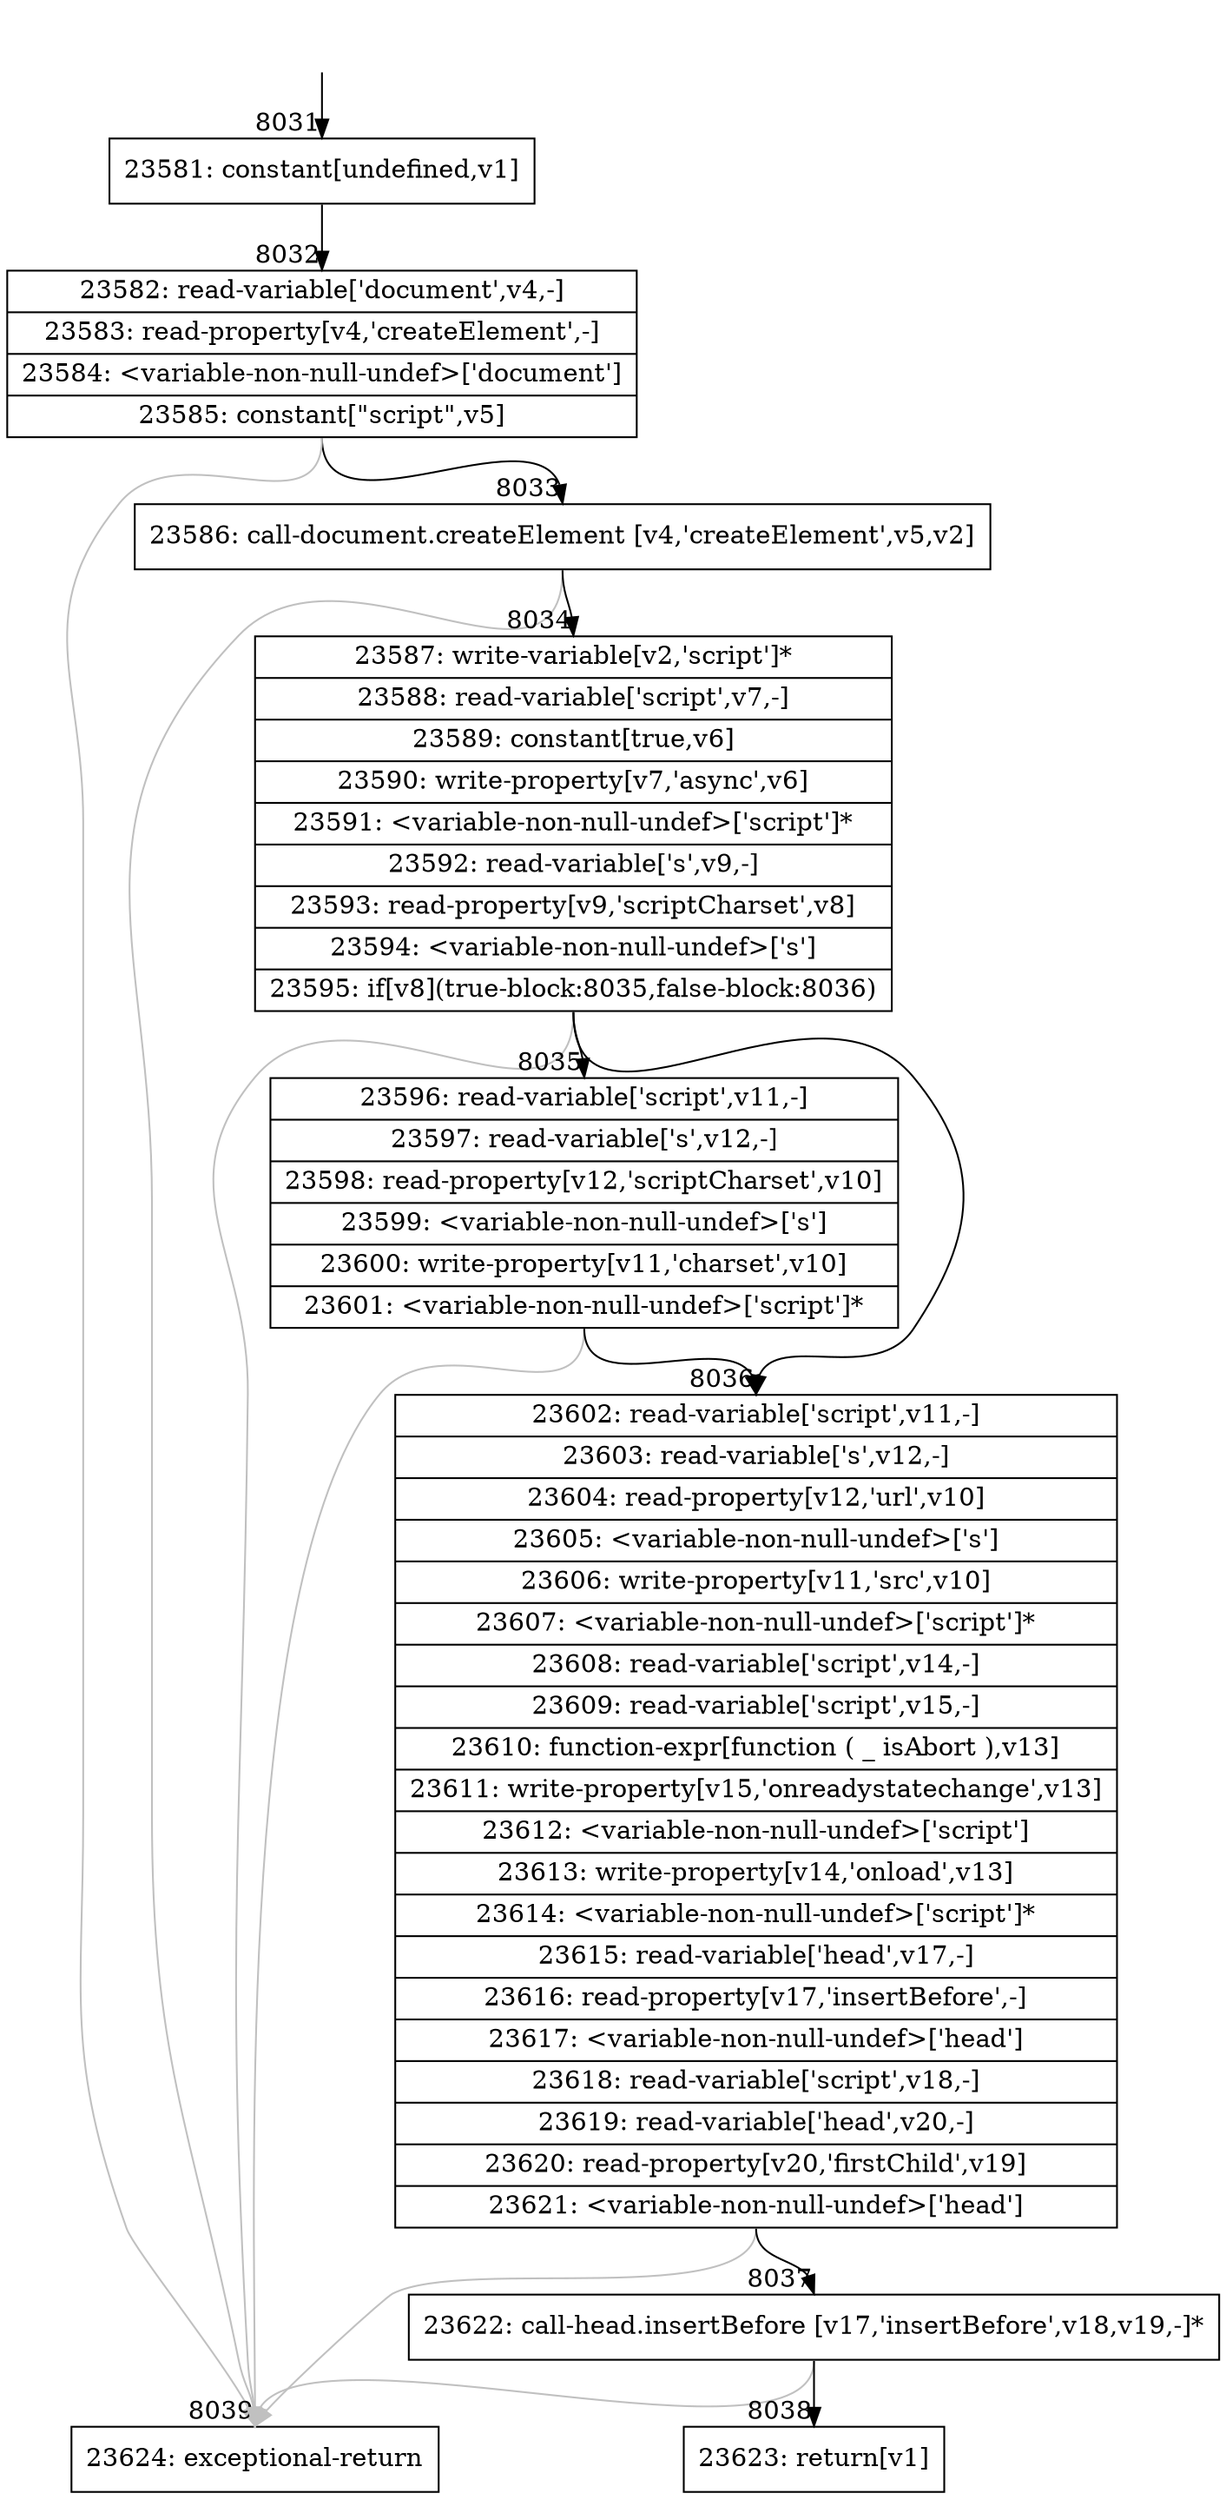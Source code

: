 digraph {
rankdir="TD"
BB_entry497[shape=none,label=""];
BB_entry497 -> BB8031 [tailport=s, headport=n, headlabel="    8031"]
BB8031 [shape=record label="{23581: constant[undefined,v1]}" ] 
BB8031 -> BB8032 [tailport=s, headport=n, headlabel="      8032"]
BB8032 [shape=record label="{23582: read-variable['document',v4,-]|23583: read-property[v4,'createElement',-]|23584: \<variable-non-null-undef\>['document']|23585: constant[\"script\",v5]}" ] 
BB8032 -> BB8033 [tailport=s, headport=n, headlabel="      8033"]
BB8032 -> BB8039 [tailport=s, headport=n, color=gray, headlabel="      8039"]
BB8033 [shape=record label="{23586: call-document.createElement [v4,'createElement',v5,v2]}" ] 
BB8033 -> BB8034 [tailport=s, headport=n, headlabel="      8034"]
BB8033 -> BB8039 [tailport=s, headport=n, color=gray]
BB8034 [shape=record label="{23587: write-variable[v2,'script']*|23588: read-variable['script',v7,-]|23589: constant[true,v6]|23590: write-property[v7,'async',v6]|23591: \<variable-non-null-undef\>['script']*|23592: read-variable['s',v9,-]|23593: read-property[v9,'scriptCharset',v8]|23594: \<variable-non-null-undef\>['s']|23595: if[v8](true-block:8035,false-block:8036)}" ] 
BB8034 -> BB8035 [tailport=s, headport=n, headlabel="      8035"]
BB8034 -> BB8036 [tailport=s, headport=n, headlabel="      8036"]
BB8034 -> BB8039 [tailport=s, headport=n, color=gray]
BB8035 [shape=record label="{23596: read-variable['script',v11,-]|23597: read-variable['s',v12,-]|23598: read-property[v12,'scriptCharset',v10]|23599: \<variable-non-null-undef\>['s']|23600: write-property[v11,'charset',v10]|23601: \<variable-non-null-undef\>['script']*}" ] 
BB8035 -> BB8036 [tailport=s, headport=n]
BB8035 -> BB8039 [tailport=s, headport=n, color=gray]
BB8036 [shape=record label="{23602: read-variable['script',v11,-]|23603: read-variable['s',v12,-]|23604: read-property[v12,'url',v10]|23605: \<variable-non-null-undef\>['s']|23606: write-property[v11,'src',v10]|23607: \<variable-non-null-undef\>['script']*|23608: read-variable['script',v14,-]|23609: read-variable['script',v15,-]|23610: function-expr[function ( _ isAbort ),v13]|23611: write-property[v15,'onreadystatechange',v13]|23612: \<variable-non-null-undef\>['script']|23613: write-property[v14,'onload',v13]|23614: \<variable-non-null-undef\>['script']*|23615: read-variable['head',v17,-]|23616: read-property[v17,'insertBefore',-]|23617: \<variable-non-null-undef\>['head']|23618: read-variable['script',v18,-]|23619: read-variable['head',v20,-]|23620: read-property[v20,'firstChild',v19]|23621: \<variable-non-null-undef\>['head']}" ] 
BB8036 -> BB8037 [tailport=s, headport=n, headlabel="      8037"]
BB8036 -> BB8039 [tailport=s, headport=n, color=gray]
BB8037 [shape=record label="{23622: call-head.insertBefore [v17,'insertBefore',v18,v19,-]*}" ] 
BB8037 -> BB8038 [tailport=s, headport=n, headlabel="      8038"]
BB8037 -> BB8039 [tailport=s, headport=n, color=gray]
BB8038 [shape=record label="{23623: return[v1]}" ] 
BB8039 [shape=record label="{23624: exceptional-return}" ] 
//#$~ 8336
}

